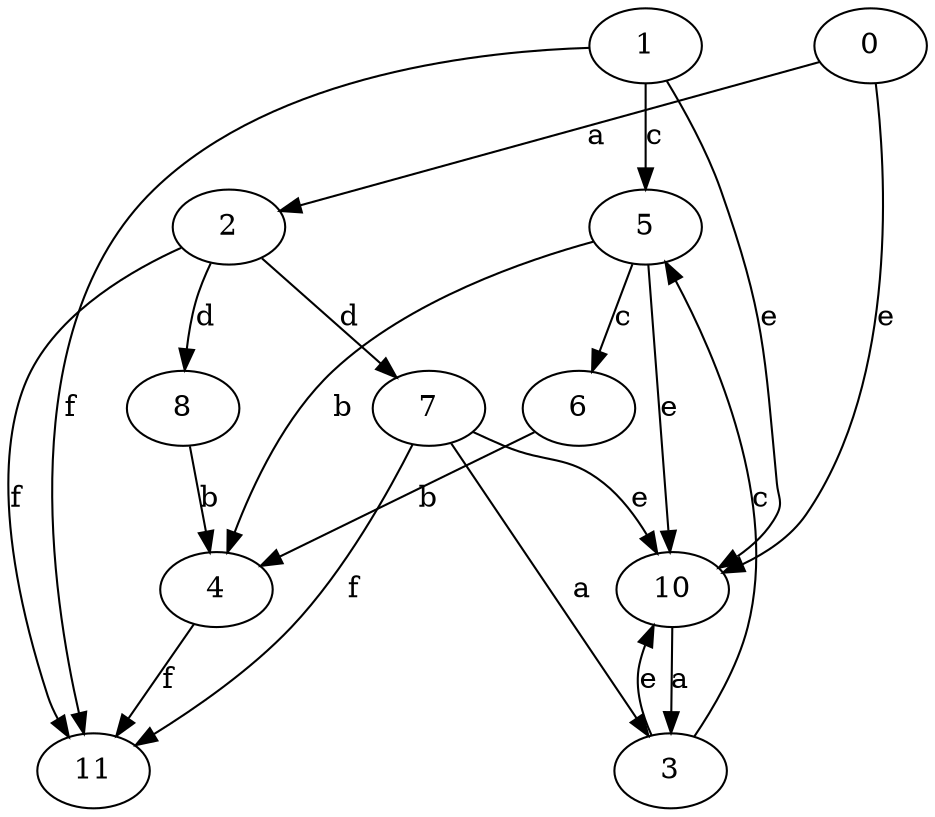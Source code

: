 strict digraph  {
1;
2;
3;
4;
5;
6;
7;
8;
0;
10;
11;
1 -> 5  [label=c];
1 -> 10  [label=e];
1 -> 11  [label=f];
2 -> 7  [label=d];
2 -> 8  [label=d];
2 -> 11  [label=f];
3 -> 5  [label=c];
3 -> 10  [label=e];
4 -> 11  [label=f];
5 -> 4  [label=b];
5 -> 6  [label=c];
5 -> 10  [label=e];
6 -> 4  [label=b];
7 -> 3  [label=a];
7 -> 10  [label=e];
7 -> 11  [label=f];
8 -> 4  [label=b];
0 -> 2  [label=a];
0 -> 10  [label=e];
10 -> 3  [label=a];
}
